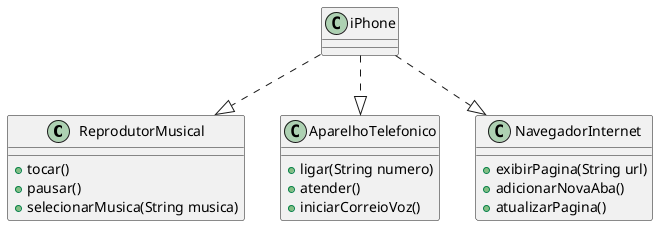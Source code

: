 @startuml

class ReprodutorMusical {
  +tocar()
  +pausar()
  +selecionarMusica(String musica)
}

class AparelhoTelefonico {
  +ligar(String numero)
  +atender()
  +iniciarCorreioVoz()
}

class NavegadorInternet {
  +exibirPagina(String url)
  +adicionarNovaAba()
  +atualizarPagina()
}

class iPhone {
}

iPhone ..|> ReprodutorMusical
iPhone ..|> AparelhoTelefonico
iPhone ..|> NavegadorInternet


@enduml


